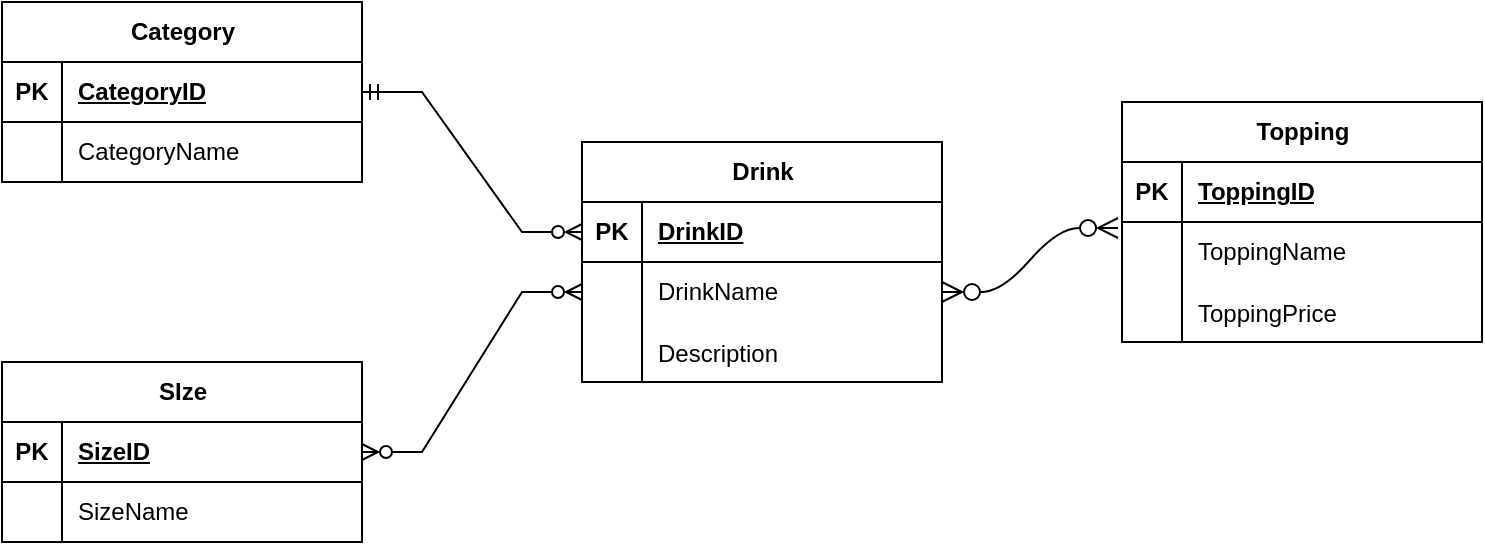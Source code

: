 <mxfile version="25.0.3">
  <diagram name="Trang-1" id="XT5CCTZKlt1s5hUSQcub">
    <mxGraphModel dx="1434" dy="822" grid="1" gridSize="10" guides="1" tooltips="1" connect="1" arrows="1" fold="1" page="1" pageScale="1" pageWidth="827" pageHeight="1169" math="0" shadow="0">
      <root>
        <mxCell id="0" />
        <mxCell id="1" parent="0" />
        <mxCell id="eGeW_SQO_XifYwE4CIu1-1" value="Drink" style="shape=table;startSize=30;container=1;collapsible=1;childLayout=tableLayout;fixedRows=1;rowLines=0;fontStyle=1;align=center;resizeLast=1;html=1;" parent="1" vertex="1">
          <mxGeometry x="330" y="220" width="180" height="120" as="geometry" />
        </mxCell>
        <mxCell id="eGeW_SQO_XifYwE4CIu1-2" value="" style="shape=tableRow;horizontal=0;startSize=0;swimlaneHead=0;swimlaneBody=0;fillColor=none;collapsible=0;dropTarget=0;points=[[0,0.5],[1,0.5]];portConstraint=eastwest;top=0;left=0;right=0;bottom=1;" parent="eGeW_SQO_XifYwE4CIu1-1" vertex="1">
          <mxGeometry y="30" width="180" height="30" as="geometry" />
        </mxCell>
        <mxCell id="eGeW_SQO_XifYwE4CIu1-3" value="PK" style="shape=partialRectangle;connectable=0;fillColor=none;top=0;left=0;bottom=0;right=0;fontStyle=1;overflow=hidden;whiteSpace=wrap;html=1;" parent="eGeW_SQO_XifYwE4CIu1-2" vertex="1">
          <mxGeometry width="30" height="30" as="geometry">
            <mxRectangle width="30" height="30" as="alternateBounds" />
          </mxGeometry>
        </mxCell>
        <mxCell id="eGeW_SQO_XifYwE4CIu1-4" value="DrinkID" style="shape=partialRectangle;connectable=0;fillColor=none;top=0;left=0;bottom=0;right=0;align=left;spacingLeft=6;fontStyle=5;overflow=hidden;whiteSpace=wrap;html=1;" parent="eGeW_SQO_XifYwE4CIu1-2" vertex="1">
          <mxGeometry x="30" width="150" height="30" as="geometry">
            <mxRectangle width="150" height="30" as="alternateBounds" />
          </mxGeometry>
        </mxCell>
        <mxCell id="eGeW_SQO_XifYwE4CIu1-5" value="" style="shape=tableRow;horizontal=0;startSize=0;swimlaneHead=0;swimlaneBody=0;fillColor=none;collapsible=0;dropTarget=0;points=[[0,0.5],[1,0.5]];portConstraint=eastwest;top=0;left=0;right=0;bottom=0;" parent="eGeW_SQO_XifYwE4CIu1-1" vertex="1">
          <mxGeometry y="60" width="180" height="30" as="geometry" />
        </mxCell>
        <mxCell id="eGeW_SQO_XifYwE4CIu1-6" value="" style="shape=partialRectangle;connectable=0;fillColor=none;top=0;left=0;bottom=0;right=0;editable=1;overflow=hidden;whiteSpace=wrap;html=1;" parent="eGeW_SQO_XifYwE4CIu1-5" vertex="1">
          <mxGeometry width="30" height="30" as="geometry">
            <mxRectangle width="30" height="30" as="alternateBounds" />
          </mxGeometry>
        </mxCell>
        <mxCell id="eGeW_SQO_XifYwE4CIu1-7" value="DrinkName" style="shape=partialRectangle;connectable=0;fillColor=none;top=0;left=0;bottom=0;right=0;align=left;spacingLeft=6;overflow=hidden;whiteSpace=wrap;html=1;" parent="eGeW_SQO_XifYwE4CIu1-5" vertex="1">
          <mxGeometry x="30" width="150" height="30" as="geometry">
            <mxRectangle width="150" height="30" as="alternateBounds" />
          </mxGeometry>
        </mxCell>
        <mxCell id="Ca3XZd8SUwrO4B68Drv8-6" value="" style="shape=tableRow;horizontal=0;startSize=0;swimlaneHead=0;swimlaneBody=0;fillColor=none;collapsible=0;dropTarget=0;points=[[0,0.5],[1,0.5]];portConstraint=eastwest;top=0;left=0;right=0;bottom=0;" vertex="1" parent="eGeW_SQO_XifYwE4CIu1-1">
          <mxGeometry y="90" width="180" height="30" as="geometry" />
        </mxCell>
        <mxCell id="Ca3XZd8SUwrO4B68Drv8-7" value="" style="shape=partialRectangle;connectable=0;fillColor=none;top=0;left=0;bottom=0;right=0;editable=1;overflow=hidden;" vertex="1" parent="Ca3XZd8SUwrO4B68Drv8-6">
          <mxGeometry width="30" height="30" as="geometry">
            <mxRectangle width="30" height="30" as="alternateBounds" />
          </mxGeometry>
        </mxCell>
        <mxCell id="Ca3XZd8SUwrO4B68Drv8-8" value="Description" style="shape=partialRectangle;connectable=0;fillColor=none;top=0;left=0;bottom=0;right=0;align=left;spacingLeft=6;overflow=hidden;" vertex="1" parent="Ca3XZd8SUwrO4B68Drv8-6">
          <mxGeometry x="30" width="150" height="30" as="geometry">
            <mxRectangle width="150" height="30" as="alternateBounds" />
          </mxGeometry>
        </mxCell>
        <mxCell id="eGeW_SQO_XifYwE4CIu1-14" value="Category" style="shape=table;startSize=30;container=1;collapsible=1;childLayout=tableLayout;fixedRows=1;rowLines=0;fontStyle=1;align=center;resizeLast=1;html=1;" parent="1" vertex="1">
          <mxGeometry x="40" y="150" width="180" height="90" as="geometry" />
        </mxCell>
        <mxCell id="eGeW_SQO_XifYwE4CIu1-15" value="" style="shape=tableRow;horizontal=0;startSize=0;swimlaneHead=0;swimlaneBody=0;fillColor=none;collapsible=0;dropTarget=0;points=[[0,0.5],[1,0.5]];portConstraint=eastwest;top=0;left=0;right=0;bottom=1;" parent="eGeW_SQO_XifYwE4CIu1-14" vertex="1">
          <mxGeometry y="30" width="180" height="30" as="geometry" />
        </mxCell>
        <mxCell id="eGeW_SQO_XifYwE4CIu1-16" value="PK" style="shape=partialRectangle;connectable=0;fillColor=none;top=0;left=0;bottom=0;right=0;fontStyle=1;overflow=hidden;whiteSpace=wrap;html=1;" parent="eGeW_SQO_XifYwE4CIu1-15" vertex="1">
          <mxGeometry width="30" height="30" as="geometry">
            <mxRectangle width="30" height="30" as="alternateBounds" />
          </mxGeometry>
        </mxCell>
        <mxCell id="eGeW_SQO_XifYwE4CIu1-17" value="CategoryID" style="shape=partialRectangle;connectable=0;fillColor=none;top=0;left=0;bottom=0;right=0;align=left;spacingLeft=6;fontStyle=5;overflow=hidden;whiteSpace=wrap;html=1;" parent="eGeW_SQO_XifYwE4CIu1-15" vertex="1">
          <mxGeometry x="30" width="150" height="30" as="geometry">
            <mxRectangle width="150" height="30" as="alternateBounds" />
          </mxGeometry>
        </mxCell>
        <mxCell id="eGeW_SQO_XifYwE4CIu1-18" value="" style="shape=tableRow;horizontal=0;startSize=0;swimlaneHead=0;swimlaneBody=0;fillColor=none;collapsible=0;dropTarget=0;points=[[0,0.5],[1,0.5]];portConstraint=eastwest;top=0;left=0;right=0;bottom=0;" parent="eGeW_SQO_XifYwE4CIu1-14" vertex="1">
          <mxGeometry y="60" width="180" height="30" as="geometry" />
        </mxCell>
        <mxCell id="eGeW_SQO_XifYwE4CIu1-19" value="" style="shape=partialRectangle;connectable=0;fillColor=none;top=0;left=0;bottom=0;right=0;editable=1;overflow=hidden;whiteSpace=wrap;html=1;" parent="eGeW_SQO_XifYwE4CIu1-18" vertex="1">
          <mxGeometry width="30" height="30" as="geometry">
            <mxRectangle width="30" height="30" as="alternateBounds" />
          </mxGeometry>
        </mxCell>
        <mxCell id="eGeW_SQO_XifYwE4CIu1-20" value="CategoryName" style="shape=partialRectangle;connectable=0;fillColor=none;top=0;left=0;bottom=0;right=0;align=left;spacingLeft=6;overflow=hidden;whiteSpace=wrap;html=1;" parent="eGeW_SQO_XifYwE4CIu1-18" vertex="1">
          <mxGeometry x="30" width="150" height="30" as="geometry">
            <mxRectangle width="150" height="30" as="alternateBounds" />
          </mxGeometry>
        </mxCell>
        <mxCell id="eGeW_SQO_XifYwE4CIu1-27" value="SIze" style="shape=table;startSize=30;container=1;collapsible=1;childLayout=tableLayout;fixedRows=1;rowLines=0;fontStyle=1;align=center;resizeLast=1;html=1;" parent="1" vertex="1">
          <mxGeometry x="40" y="330" width="180" height="90" as="geometry" />
        </mxCell>
        <mxCell id="eGeW_SQO_XifYwE4CIu1-28" value="" style="shape=tableRow;horizontal=0;startSize=0;swimlaneHead=0;swimlaneBody=0;fillColor=none;collapsible=0;dropTarget=0;points=[[0,0.5],[1,0.5]];portConstraint=eastwest;top=0;left=0;right=0;bottom=1;" parent="eGeW_SQO_XifYwE4CIu1-27" vertex="1">
          <mxGeometry y="30" width="180" height="30" as="geometry" />
        </mxCell>
        <mxCell id="eGeW_SQO_XifYwE4CIu1-29" value="PK" style="shape=partialRectangle;connectable=0;fillColor=none;top=0;left=0;bottom=0;right=0;fontStyle=1;overflow=hidden;whiteSpace=wrap;html=1;" parent="eGeW_SQO_XifYwE4CIu1-28" vertex="1">
          <mxGeometry width="30" height="30" as="geometry">
            <mxRectangle width="30" height="30" as="alternateBounds" />
          </mxGeometry>
        </mxCell>
        <mxCell id="eGeW_SQO_XifYwE4CIu1-30" value="SizeID" style="shape=partialRectangle;connectable=0;fillColor=none;top=0;left=0;bottom=0;right=0;align=left;spacingLeft=6;fontStyle=5;overflow=hidden;whiteSpace=wrap;html=1;" parent="eGeW_SQO_XifYwE4CIu1-28" vertex="1">
          <mxGeometry x="30" width="150" height="30" as="geometry">
            <mxRectangle width="150" height="30" as="alternateBounds" />
          </mxGeometry>
        </mxCell>
        <mxCell id="eGeW_SQO_XifYwE4CIu1-31" value="" style="shape=tableRow;horizontal=0;startSize=0;swimlaneHead=0;swimlaneBody=0;fillColor=none;collapsible=0;dropTarget=0;points=[[0,0.5],[1,0.5]];portConstraint=eastwest;top=0;left=0;right=0;bottom=0;" parent="eGeW_SQO_XifYwE4CIu1-27" vertex="1">
          <mxGeometry y="60" width="180" height="30" as="geometry" />
        </mxCell>
        <mxCell id="eGeW_SQO_XifYwE4CIu1-32" value="" style="shape=partialRectangle;connectable=0;fillColor=none;top=0;left=0;bottom=0;right=0;editable=1;overflow=hidden;whiteSpace=wrap;html=1;" parent="eGeW_SQO_XifYwE4CIu1-31" vertex="1">
          <mxGeometry width="30" height="30" as="geometry">
            <mxRectangle width="30" height="30" as="alternateBounds" />
          </mxGeometry>
        </mxCell>
        <mxCell id="eGeW_SQO_XifYwE4CIu1-33" value="SizeName" style="shape=partialRectangle;connectable=0;fillColor=none;top=0;left=0;bottom=0;right=0;align=left;spacingLeft=6;overflow=hidden;whiteSpace=wrap;html=1;" parent="eGeW_SQO_XifYwE4CIu1-31" vertex="1">
          <mxGeometry x="30" width="150" height="30" as="geometry">
            <mxRectangle width="150" height="30" as="alternateBounds" />
          </mxGeometry>
        </mxCell>
        <mxCell id="eGeW_SQO_XifYwE4CIu1-41" value="" style="edgeStyle=entityRelationEdgeStyle;fontSize=12;html=1;endArrow=ERzeroToMany;rounded=0;exitX=1;exitY=0.5;exitDx=0;exitDy=0;entryX=0;entryY=0.5;entryDx=0;entryDy=0;endFill=0;startArrow=ERmandOne;startFill=0;" parent="1" source="eGeW_SQO_XifYwE4CIu1-15" target="eGeW_SQO_XifYwE4CIu1-2" edge="1">
          <mxGeometry width="100" height="100" relative="1" as="geometry">
            <mxPoint x="238" y="290" as="sourcePoint" />
            <mxPoint x="338" y="190" as="targetPoint" />
          </mxGeometry>
        </mxCell>
        <mxCell id="eGeW_SQO_XifYwE4CIu1-42" value="" style="edgeStyle=entityRelationEdgeStyle;fontSize=12;html=1;endArrow=ERzeroToMany;startArrow=ERzeroToMany;rounded=0;entryX=0;entryY=0.5;entryDx=0;entryDy=0;exitX=1;exitY=0.5;exitDx=0;exitDy=0;endFill=0;startFill=0;" parent="1" source="eGeW_SQO_XifYwE4CIu1-28" target="eGeW_SQO_XifYwE4CIu1-5" edge="1">
          <mxGeometry width="100" height="100" relative="1" as="geometry">
            <mxPoint x="284" y="450" as="sourcePoint" />
            <mxPoint x="384" y="350" as="targetPoint" />
          </mxGeometry>
        </mxCell>
        <mxCell id="Ca3XZd8SUwrO4B68Drv8-9" value="Topping" style="shape=table;startSize=30;container=1;collapsible=1;childLayout=tableLayout;fixedRows=1;rowLines=0;fontStyle=1;align=center;resizeLast=1;html=1;" vertex="1" parent="1">
          <mxGeometry x="600" y="200" width="180" height="120" as="geometry" />
        </mxCell>
        <mxCell id="Ca3XZd8SUwrO4B68Drv8-10" value="" style="shape=tableRow;horizontal=0;startSize=0;swimlaneHead=0;swimlaneBody=0;fillColor=none;collapsible=0;dropTarget=0;points=[[0,0.5],[1,0.5]];portConstraint=eastwest;top=0;left=0;right=0;bottom=1;" vertex="1" parent="Ca3XZd8SUwrO4B68Drv8-9">
          <mxGeometry y="30" width="180" height="30" as="geometry" />
        </mxCell>
        <mxCell id="Ca3XZd8SUwrO4B68Drv8-11" value="PK" style="shape=partialRectangle;connectable=0;fillColor=none;top=0;left=0;bottom=0;right=0;fontStyle=1;overflow=hidden;whiteSpace=wrap;html=1;" vertex="1" parent="Ca3XZd8SUwrO4B68Drv8-10">
          <mxGeometry width="30" height="30" as="geometry">
            <mxRectangle width="30" height="30" as="alternateBounds" />
          </mxGeometry>
        </mxCell>
        <mxCell id="Ca3XZd8SUwrO4B68Drv8-12" value="ToppingID" style="shape=partialRectangle;connectable=0;fillColor=none;top=0;left=0;bottom=0;right=0;align=left;spacingLeft=6;fontStyle=5;overflow=hidden;whiteSpace=wrap;html=1;" vertex="1" parent="Ca3XZd8SUwrO4B68Drv8-10">
          <mxGeometry x="30" width="150" height="30" as="geometry">
            <mxRectangle width="150" height="30" as="alternateBounds" />
          </mxGeometry>
        </mxCell>
        <mxCell id="Ca3XZd8SUwrO4B68Drv8-13" value="" style="shape=tableRow;horizontal=0;startSize=0;swimlaneHead=0;swimlaneBody=0;fillColor=none;collapsible=0;dropTarget=0;points=[[0,0.5],[1,0.5]];portConstraint=eastwest;top=0;left=0;right=0;bottom=0;" vertex="1" parent="Ca3XZd8SUwrO4B68Drv8-9">
          <mxGeometry y="60" width="180" height="30" as="geometry" />
        </mxCell>
        <mxCell id="Ca3XZd8SUwrO4B68Drv8-14" value="" style="shape=partialRectangle;connectable=0;fillColor=none;top=0;left=0;bottom=0;right=0;editable=1;overflow=hidden;whiteSpace=wrap;html=1;" vertex="1" parent="Ca3XZd8SUwrO4B68Drv8-13">
          <mxGeometry width="30" height="30" as="geometry">
            <mxRectangle width="30" height="30" as="alternateBounds" />
          </mxGeometry>
        </mxCell>
        <mxCell id="Ca3XZd8SUwrO4B68Drv8-15" value="ToppingName" style="shape=partialRectangle;connectable=0;fillColor=none;top=0;left=0;bottom=0;right=0;align=left;spacingLeft=6;overflow=hidden;whiteSpace=wrap;html=1;" vertex="1" parent="Ca3XZd8SUwrO4B68Drv8-13">
          <mxGeometry x="30" width="150" height="30" as="geometry">
            <mxRectangle width="150" height="30" as="alternateBounds" />
          </mxGeometry>
        </mxCell>
        <mxCell id="Ca3XZd8SUwrO4B68Drv8-24" value="" style="shape=tableRow;horizontal=0;startSize=0;swimlaneHead=0;swimlaneBody=0;fillColor=none;collapsible=0;dropTarget=0;points=[[0,0.5],[1,0.5]];portConstraint=eastwest;top=0;left=0;right=0;bottom=0;" vertex="1" parent="Ca3XZd8SUwrO4B68Drv8-9">
          <mxGeometry y="90" width="180" height="30" as="geometry" />
        </mxCell>
        <mxCell id="Ca3XZd8SUwrO4B68Drv8-25" value="" style="shape=partialRectangle;connectable=0;fillColor=none;top=0;left=0;bottom=0;right=0;editable=1;overflow=hidden;" vertex="1" parent="Ca3XZd8SUwrO4B68Drv8-24">
          <mxGeometry width="30" height="30" as="geometry">
            <mxRectangle width="30" height="30" as="alternateBounds" />
          </mxGeometry>
        </mxCell>
        <mxCell id="Ca3XZd8SUwrO4B68Drv8-26" value="ToppingPrice" style="shape=partialRectangle;connectable=0;fillColor=none;top=0;left=0;bottom=0;right=0;align=left;spacingLeft=6;overflow=hidden;" vertex="1" parent="Ca3XZd8SUwrO4B68Drv8-24">
          <mxGeometry x="30" width="150" height="30" as="geometry">
            <mxRectangle width="150" height="30" as="alternateBounds" />
          </mxGeometry>
        </mxCell>
        <mxCell id="Ca3XZd8SUwrO4B68Drv8-22" value="" style="edgeStyle=entityRelationEdgeStyle;fontSize=12;html=1;endArrow=ERzeroToMany;startArrow=ERzeroToMany;rounded=0;startSize=8;endSize=8;curved=1;entryX=-0.011;entryY=0.1;entryDx=0;entryDy=0;entryPerimeter=0;exitX=1;exitY=0.5;exitDx=0;exitDy=0;startFill=0;endFill=0;" edge="1" parent="1" source="eGeW_SQO_XifYwE4CIu1-5" target="Ca3XZd8SUwrO4B68Drv8-13">
          <mxGeometry width="100" height="100" relative="1" as="geometry">
            <mxPoint x="510" y="530" as="sourcePoint" />
            <mxPoint x="610" y="430" as="targetPoint" />
          </mxGeometry>
        </mxCell>
      </root>
    </mxGraphModel>
  </diagram>
</mxfile>
